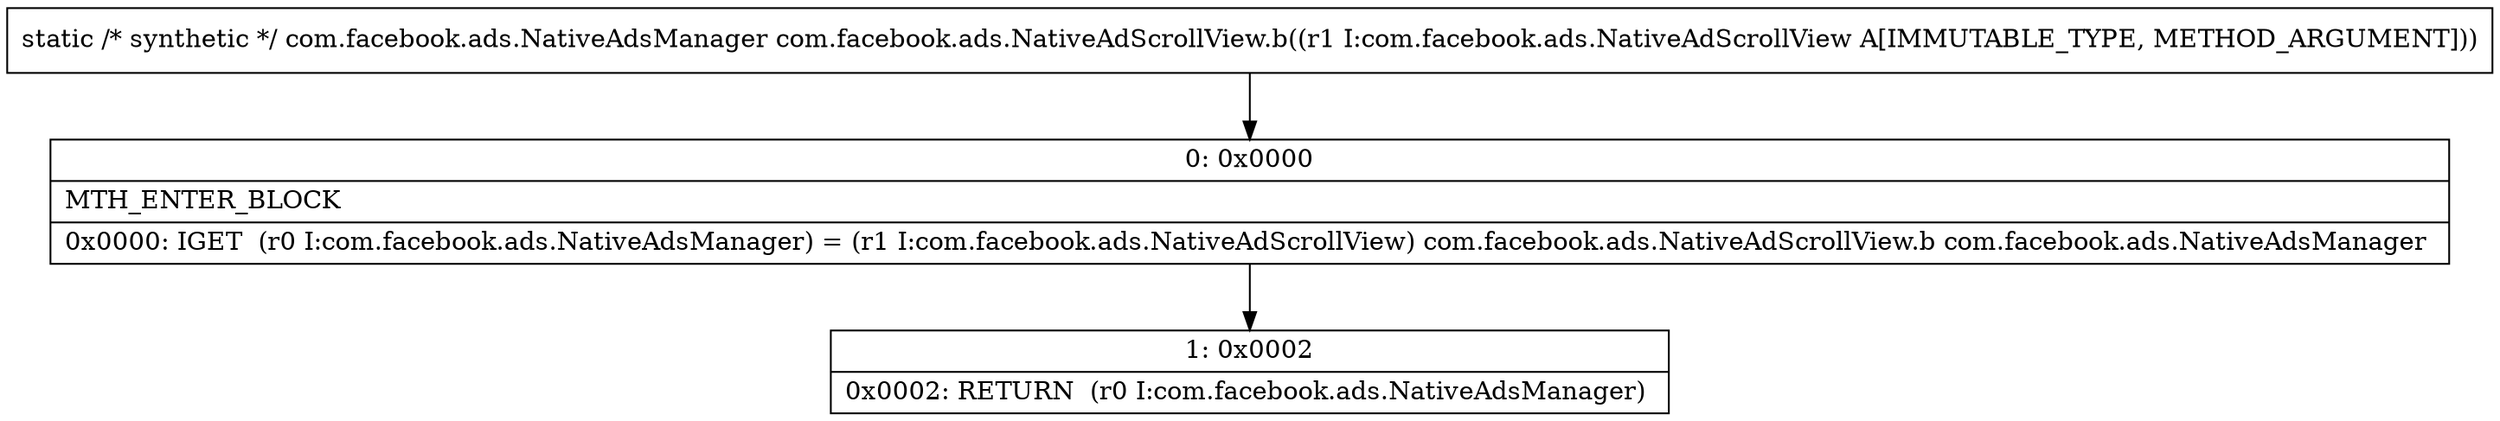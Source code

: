 digraph "CFG forcom.facebook.ads.NativeAdScrollView.b(Lcom\/facebook\/ads\/NativeAdScrollView;)Lcom\/facebook\/ads\/NativeAdsManager;" {
Node_0 [shape=record,label="{0\:\ 0x0000|MTH_ENTER_BLOCK\l|0x0000: IGET  (r0 I:com.facebook.ads.NativeAdsManager) = (r1 I:com.facebook.ads.NativeAdScrollView) com.facebook.ads.NativeAdScrollView.b com.facebook.ads.NativeAdsManager \l}"];
Node_1 [shape=record,label="{1\:\ 0x0002|0x0002: RETURN  (r0 I:com.facebook.ads.NativeAdsManager) \l}"];
MethodNode[shape=record,label="{static \/* synthetic *\/ com.facebook.ads.NativeAdsManager com.facebook.ads.NativeAdScrollView.b((r1 I:com.facebook.ads.NativeAdScrollView A[IMMUTABLE_TYPE, METHOD_ARGUMENT])) }"];
MethodNode -> Node_0;
Node_0 -> Node_1;
}

